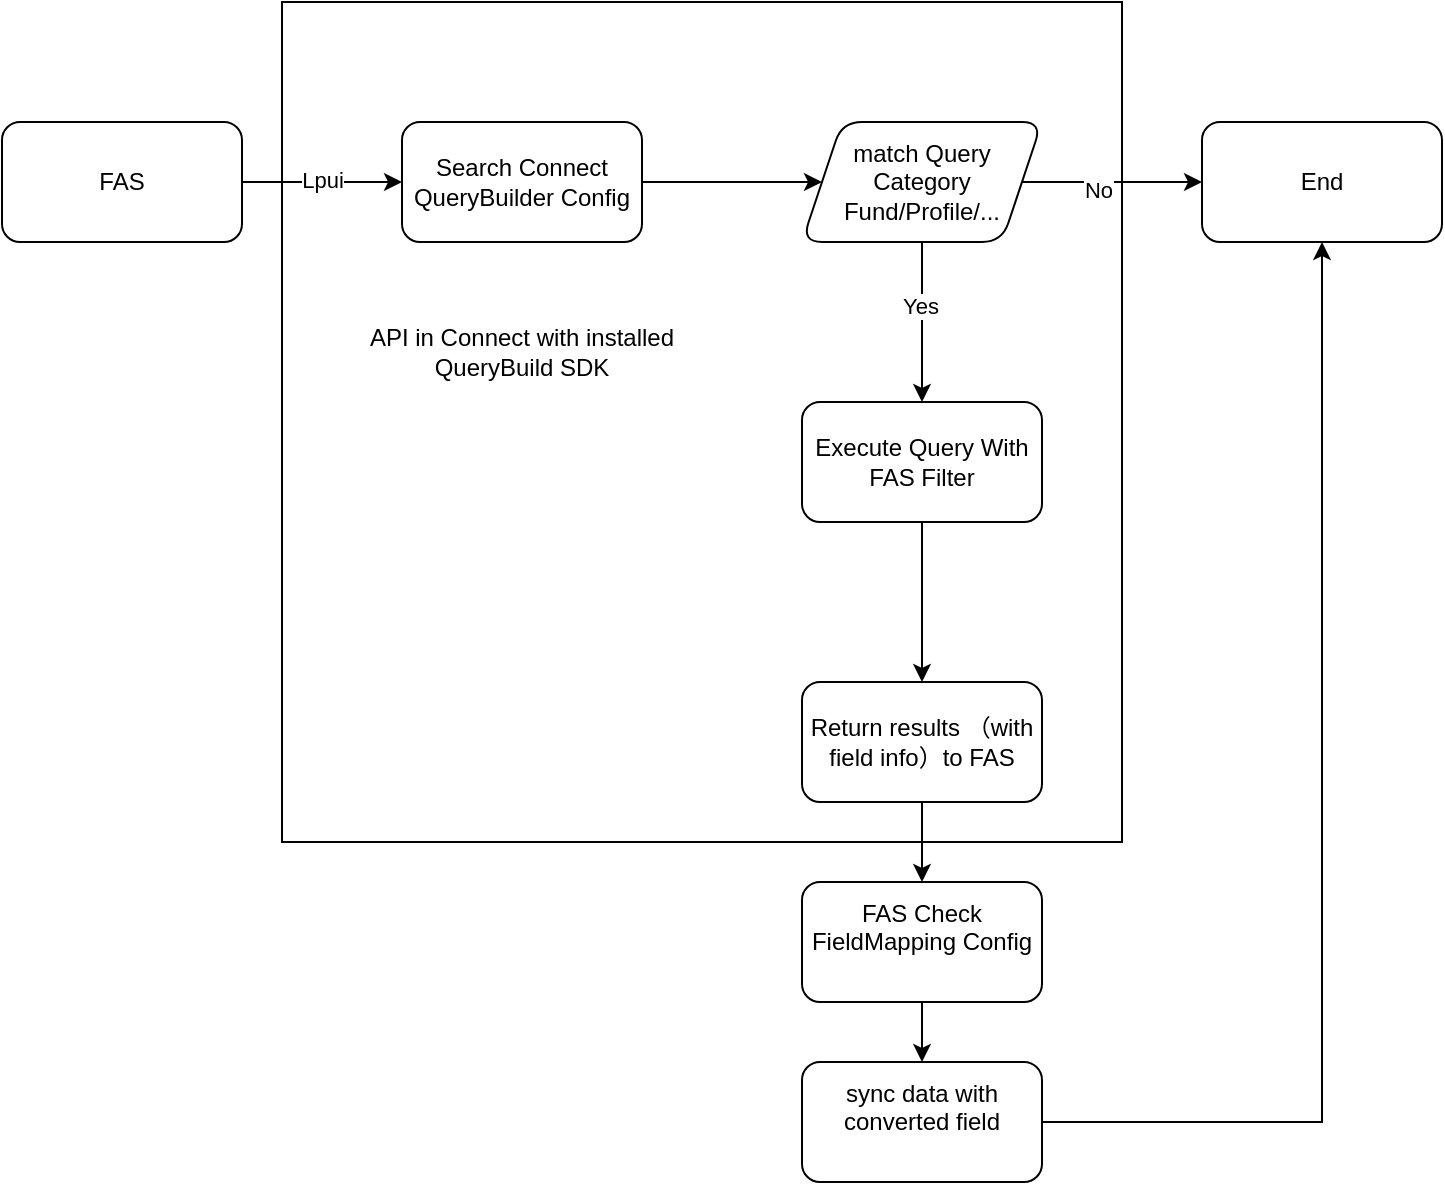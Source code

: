 <mxfile version="26.2.12">
  <diagram name="第 1 页" id="25VpfzDFPKukLDIg8Hol">
    <mxGraphModel dx="1428" dy="743" grid="1" gridSize="10" guides="1" tooltips="1" connect="1" arrows="1" fold="1" page="1" pageScale="1" pageWidth="827" pageHeight="1169" math="0" shadow="0">
      <root>
        <mxCell id="0" />
        <mxCell id="1" parent="0" />
        <mxCell id="CieI-H5wSeYiXBRYfO-f-23" value="" style="whiteSpace=wrap;html=1;aspect=fixed;" parent="1" vertex="1">
          <mxGeometry x="270" y="70" width="420" height="420" as="geometry" />
        </mxCell>
        <mxCell id="CieI-H5wSeYiXBRYfO-f-6" value="" style="edgeStyle=orthogonalEdgeStyle;rounded=0;orthogonalLoop=1;jettySize=auto;html=1;" parent="1" source="CieI-H5wSeYiXBRYfO-f-2" target="CieI-H5wSeYiXBRYfO-f-5" edge="1">
          <mxGeometry relative="1" as="geometry" />
        </mxCell>
        <mxCell id="CieI-H5wSeYiXBRYfO-f-7" value="Lpui" style="edgeLabel;html=1;align=center;verticalAlign=middle;resizable=0;points=[];" parent="CieI-H5wSeYiXBRYfO-f-6" vertex="1" connectable="0">
          <mxGeometry y="1" relative="1" as="geometry">
            <mxPoint as="offset" />
          </mxGeometry>
        </mxCell>
        <mxCell id="CieI-H5wSeYiXBRYfO-f-2" value="FAS" style="rounded=1;whiteSpace=wrap;html=1;" parent="1" vertex="1">
          <mxGeometry x="130" y="130" width="120" height="60" as="geometry" />
        </mxCell>
        <mxCell id="CieI-H5wSeYiXBRYfO-f-9" value="" style="edgeStyle=orthogonalEdgeStyle;rounded=0;orthogonalLoop=1;jettySize=auto;html=1;" parent="1" source="CieI-H5wSeYiXBRYfO-f-5" target="CieI-H5wSeYiXBRYfO-f-8" edge="1">
          <mxGeometry relative="1" as="geometry" />
        </mxCell>
        <mxCell id="CieI-H5wSeYiXBRYfO-f-5" value="Search Connect QueryBuilder Config" style="rounded=1;whiteSpace=wrap;html=1;" parent="1" vertex="1">
          <mxGeometry x="330" y="130" width="120" height="60" as="geometry" />
        </mxCell>
        <mxCell id="CieI-H5wSeYiXBRYfO-f-11" value="" style="edgeStyle=orthogonalEdgeStyle;rounded=0;orthogonalLoop=1;jettySize=auto;html=1;" parent="1" source="CieI-H5wSeYiXBRYfO-f-8" target="CieI-H5wSeYiXBRYfO-f-10" edge="1">
          <mxGeometry relative="1" as="geometry" />
        </mxCell>
        <mxCell id="CieI-H5wSeYiXBRYfO-f-12" value="Yes" style="edgeLabel;html=1;align=center;verticalAlign=middle;resizable=0;points=[];" parent="CieI-H5wSeYiXBRYfO-f-11" vertex="1" connectable="0">
          <mxGeometry x="-0.2" y="-1" relative="1" as="geometry">
            <mxPoint as="offset" />
          </mxGeometry>
        </mxCell>
        <mxCell id="CieI-H5wSeYiXBRYfO-f-14" value="" style="edgeStyle=orthogonalEdgeStyle;rounded=0;orthogonalLoop=1;jettySize=auto;html=1;" parent="1" source="CieI-H5wSeYiXBRYfO-f-8" target="CieI-H5wSeYiXBRYfO-f-13" edge="1">
          <mxGeometry relative="1" as="geometry" />
        </mxCell>
        <mxCell id="CieI-H5wSeYiXBRYfO-f-15" value="No" style="edgeLabel;html=1;align=center;verticalAlign=middle;resizable=0;points=[];" parent="CieI-H5wSeYiXBRYfO-f-14" vertex="1" connectable="0">
          <mxGeometry x="-0.156" y="-4" relative="1" as="geometry">
            <mxPoint as="offset" />
          </mxGeometry>
        </mxCell>
        <mxCell id="CieI-H5wSeYiXBRYfO-f-8" value="match Query Category&lt;br&gt;Fund/Profile/..." style="shape=parallelogram;perimeter=parallelogramPerimeter;whiteSpace=wrap;html=1;fixedSize=1;rounded=1;" parent="1" vertex="1">
          <mxGeometry x="530" y="130" width="120" height="60" as="geometry" />
        </mxCell>
        <mxCell id="CieI-H5wSeYiXBRYfO-f-17" value="" style="edgeStyle=orthogonalEdgeStyle;rounded=0;orthogonalLoop=1;jettySize=auto;html=1;" parent="1" source="CieI-H5wSeYiXBRYfO-f-10" target="CieI-H5wSeYiXBRYfO-f-16" edge="1">
          <mxGeometry relative="1" as="geometry" />
        </mxCell>
        <mxCell id="CieI-H5wSeYiXBRYfO-f-10" value="Execute Query With FAS Filter" style="whiteSpace=wrap;html=1;rounded=1;" parent="1" vertex="1">
          <mxGeometry x="530" y="270" width="120" height="60" as="geometry" />
        </mxCell>
        <mxCell id="CieI-H5wSeYiXBRYfO-f-13" value="End" style="rounded=1;whiteSpace=wrap;html=1;" parent="1" vertex="1">
          <mxGeometry x="730" y="130" width="120" height="60" as="geometry" />
        </mxCell>
        <mxCell id="CieI-H5wSeYiXBRYfO-f-19" value="" style="edgeStyle=orthogonalEdgeStyle;rounded=0;orthogonalLoop=1;jettySize=auto;html=1;" parent="1" source="CieI-H5wSeYiXBRYfO-f-16" target="CieI-H5wSeYiXBRYfO-f-18" edge="1">
          <mxGeometry relative="1" as="geometry" />
        </mxCell>
        <mxCell id="CieI-H5wSeYiXBRYfO-f-16" value="Return results （with field info）to FAS" style="whiteSpace=wrap;html=1;rounded=1;" parent="1" vertex="1">
          <mxGeometry x="530" y="410" width="120" height="60" as="geometry" />
        </mxCell>
        <mxCell id="CieI-H5wSeYiXBRYfO-f-21" value="" style="edgeStyle=orthogonalEdgeStyle;rounded=0;orthogonalLoop=1;jettySize=auto;html=1;" parent="1" source="CieI-H5wSeYiXBRYfO-f-18" target="CieI-H5wSeYiXBRYfO-f-20" edge="1">
          <mxGeometry relative="1" as="geometry" />
        </mxCell>
        <mxCell id="CieI-H5wSeYiXBRYfO-f-18" value="FAS Check FieldMapping Config&lt;div&gt;&lt;br&gt;&lt;/div&gt;" style="whiteSpace=wrap;html=1;rounded=1;" parent="1" vertex="1">
          <mxGeometry x="530" y="510" width="120" height="60" as="geometry" />
        </mxCell>
        <mxCell id="CieI-H5wSeYiXBRYfO-f-22" style="edgeStyle=orthogonalEdgeStyle;rounded=0;orthogonalLoop=1;jettySize=auto;html=1;entryX=0.5;entryY=1;entryDx=0;entryDy=0;" parent="1" source="CieI-H5wSeYiXBRYfO-f-20" target="CieI-H5wSeYiXBRYfO-f-13" edge="1">
          <mxGeometry relative="1" as="geometry" />
        </mxCell>
        <mxCell id="CieI-H5wSeYiXBRYfO-f-20" value="sync data with converted field&lt;div&gt;&lt;br&gt;&lt;/div&gt;" style="whiteSpace=wrap;html=1;rounded=1;" parent="1" vertex="1">
          <mxGeometry x="530" y="600" width="120" height="60" as="geometry" />
        </mxCell>
        <mxCell id="CieI-H5wSeYiXBRYfO-f-24" value="API in Connect with installed QueryBuild SDK" style="text;html=1;align=center;verticalAlign=middle;whiteSpace=wrap;rounded=0;" parent="1" vertex="1">
          <mxGeometry x="300" y="230" width="180" height="30" as="geometry" />
        </mxCell>
      </root>
    </mxGraphModel>
  </diagram>
</mxfile>
